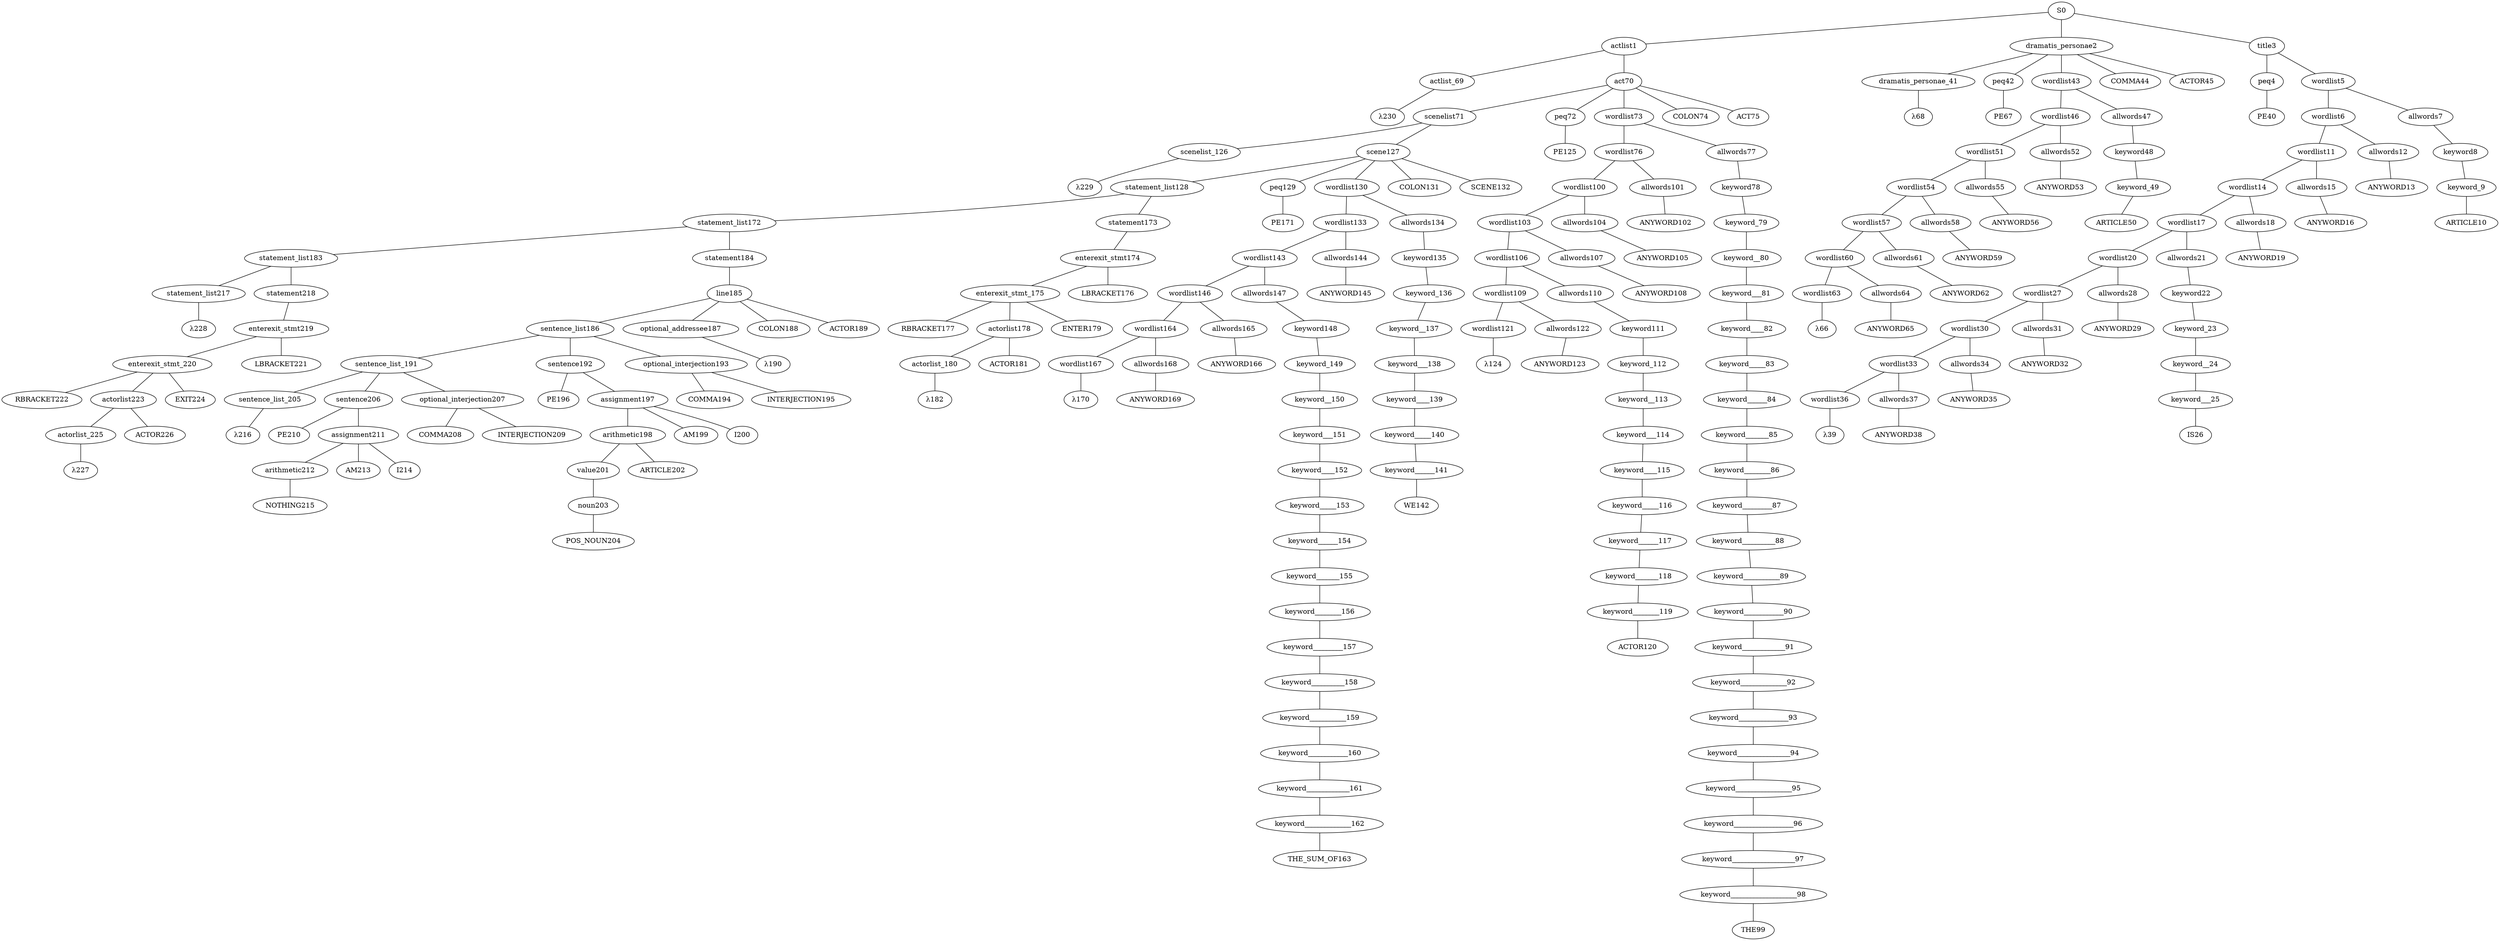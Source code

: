 strict graph {
	S0 -- actlist1
	S0 -- dramatis_personae2
	S0 -- title3

	title3 -- peq4
	title3 -- wordlist5

	wordlist5 -- wordlist6
	wordlist5 -- allwords7

	allwords7 -- keyword8

	keyword8 -- keyword_9

	keyword_9 -- ARTICLE10


	wordlist6 -- wordlist11
	wordlist6 -- allwords12

	allwords12 -- ANYWORD13


	wordlist11 -- wordlist14
	wordlist11 -- allwords15

	allwords15 -- ANYWORD16


	wordlist14 -- wordlist17
	wordlist14 -- allwords18

	allwords18 -- ANYWORD19


	wordlist17 -- wordlist20
	wordlist17 -- allwords21

	allwords21 -- keyword22

	keyword22 -- keyword_23

	keyword_23 -- keyword__24

	keyword__24 -- keyword___25

	keyword___25 -- IS26


	wordlist20 -- wordlist27
	wordlist20 -- allwords28

	allwords28 -- ANYWORD29


	wordlist27 -- wordlist30
	wordlist27 -- allwords31

	allwords31 -- ANYWORD32


	wordlist30 -- wordlist33
	wordlist30 -- allwords34

	allwords34 -- ANYWORD35


	wordlist33 -- wordlist36
	wordlist33 -- allwords37

	allwords37 -- ANYWORD38


	wordlist36 -- λ39

	peq4 -- PE40


	dramatis_personae2 -- dramatis_personae_41
	dramatis_personae2 -- peq42
	dramatis_personae2 -- wordlist43
	dramatis_personae2 -- COMMA44
	dramatis_personae2 -- ACTOR45



	wordlist43 -- wordlist46
	wordlist43 -- allwords47

	allwords47 -- keyword48

	keyword48 -- keyword_49

	keyword_49 -- ARTICLE50


	wordlist46 -- wordlist51
	wordlist46 -- allwords52

	allwords52 -- ANYWORD53


	wordlist51 -- wordlist54
	wordlist51 -- allwords55

	allwords55 -- ANYWORD56


	wordlist54 -- wordlist57
	wordlist54 -- allwords58

	allwords58 -- ANYWORD59


	wordlist57 -- wordlist60
	wordlist57 -- allwords61

	allwords61 -- ANYWORD62


	wordlist60 -- wordlist63
	wordlist60 -- allwords64

	allwords64 -- ANYWORD65


	wordlist63 -- λ66

	peq42 -- PE67


	dramatis_personae_41 -- λ68

	actlist1 -- actlist_69
	actlist1 -- act70

	act70 -- scenelist71
	act70 -- peq72
	act70 -- wordlist73
	act70 -- COLON74
	act70 -- ACT75



	wordlist73 -- wordlist76
	wordlist73 -- allwords77

	allwords77 -- keyword78

	keyword78 -- keyword_79

	keyword_79 -- keyword__80

	keyword__80 -- keyword___81

	keyword___81 -- keyword____82

	keyword____82 -- keyword_____83

	keyword_____83 -- keyword______84

	keyword______84 -- keyword_______85

	keyword_______85 -- keyword________86

	keyword________86 -- keyword_________87

	keyword_________87 -- keyword__________88

	keyword__________88 -- keyword___________89

	keyword___________89 -- keyword____________90

	keyword____________90 -- keyword_____________91

	keyword_____________91 -- keyword______________92

	keyword______________92 -- keyword_______________93

	keyword_______________93 -- keyword________________94

	keyword________________94 -- keyword_________________95

	keyword_________________95 -- keyword__________________96

	keyword__________________96 -- keyword___________________97

	keyword___________________97 -- keyword____________________98

	keyword____________________98 -- THE99


	wordlist76 -- wordlist100
	wordlist76 -- allwords101

	allwords101 -- ANYWORD102


	wordlist100 -- wordlist103
	wordlist100 -- allwords104

	allwords104 -- ANYWORD105


	wordlist103 -- wordlist106
	wordlist103 -- allwords107

	allwords107 -- ANYWORD108


	wordlist106 -- wordlist109
	wordlist106 -- allwords110

	allwords110 -- keyword111

	keyword111 -- keyword_112

	keyword_112 -- keyword__113

	keyword__113 -- keyword___114

	keyword___114 -- keyword____115

	keyword____115 -- keyword_____116

	keyword_____116 -- keyword______117

	keyword______117 -- keyword_______118

	keyword_______118 -- keyword________119

	keyword________119 -- ACTOR120


	wordlist109 -- wordlist121
	wordlist109 -- allwords122

	allwords122 -- ANYWORD123


	wordlist121 -- λ124

	peq72 -- PE125


	scenelist71 -- scenelist_126
	scenelist71 -- scene127

	scene127 -- statement_list128
	scene127 -- peq129
	scene127 -- wordlist130
	scene127 -- COLON131
	scene127 -- SCENE132



	wordlist130 -- wordlist133
	wordlist130 -- allwords134

	allwords134 -- keyword135

	keyword135 -- keyword_136

	keyword_136 -- keyword__137

	keyword__137 -- keyword___138

	keyword___138 -- keyword____139

	keyword____139 -- keyword_____140

	keyword_____140 -- keyword______141

	keyword______141 -- WE142


	wordlist133 -- wordlist143
	wordlist133 -- allwords144

	allwords144 -- ANYWORD145


	wordlist143 -- wordlist146
	wordlist143 -- allwords147

	allwords147 -- keyword148

	keyword148 -- keyword_149

	keyword_149 -- keyword__150

	keyword__150 -- keyword___151

	keyword___151 -- keyword____152

	keyword____152 -- keyword_____153

	keyword_____153 -- keyword______154

	keyword______154 -- keyword_______155

	keyword_______155 -- keyword________156

	keyword________156 -- keyword_________157

	keyword_________157 -- keyword__________158

	keyword__________158 -- keyword___________159

	keyword___________159 -- keyword____________160

	keyword____________160 -- keyword_____________161

	keyword_____________161 -- keyword______________162

	keyword______________162 -- THE_SUM_OF163


	wordlist146 -- wordlist164
	wordlist146 -- allwords165

	allwords165 -- ANYWORD166


	wordlist164 -- wordlist167
	wordlist164 -- allwords168

	allwords168 -- ANYWORD169


	wordlist167 -- λ170

	peq129 -- PE171


	statement_list128 -- statement_list172
	statement_list128 -- statement173

	statement173 -- enterexit_stmt174

	enterexit_stmt174 -- enterexit_stmt_175
	enterexit_stmt174 -- LBRACKET176


	enterexit_stmt_175 -- RBRACKET177
	enterexit_stmt_175 -- actorlist178
	enterexit_stmt_175 -- ENTER179


	actorlist178 -- actorlist_180
	actorlist178 -- ACTOR181


	actorlist_180 -- λ182


	statement_list172 -- statement_list183
	statement_list172 -- statement184

	statement184 -- line185

	line185 -- sentence_list186
	line185 -- optional_addressee187
	line185 -- COLON188
	line185 -- ACTOR189



	optional_addressee187 -- λ190

	sentence_list186 -- sentence_list_191
	sentence_list186 -- sentence192
	sentence_list186 -- optional_interjection193

	optional_interjection193 -- COMMA194
	optional_interjection193 -- INTERJECTION195



	sentence192 -- PE196
	sentence192 -- assignment197

	assignment197 -- arithmetic198
	assignment197 -- AM199
	assignment197 -- I200



	arithmetic198 -- value201
	arithmetic198 -- ARTICLE202


	value201 -- noun203

	noun203 -- POS_NOUN204



	sentence_list_191 -- sentence_list_205
	sentence_list_191 -- sentence206
	sentence_list_191 -- optional_interjection207

	optional_interjection207 -- COMMA208
	optional_interjection207 -- INTERJECTION209



	sentence206 -- PE210
	sentence206 -- assignment211

	assignment211 -- arithmetic212
	assignment211 -- AM213
	assignment211 -- I214



	arithmetic212 -- NOTHING215



	sentence_list_205 -- λ216

	statement_list183 -- statement_list217
	statement_list183 -- statement218

	statement218 -- enterexit_stmt219

	enterexit_stmt219 -- enterexit_stmt_220
	enterexit_stmt219 -- LBRACKET221


	enterexit_stmt_220 -- RBRACKET222
	enterexit_stmt_220 -- actorlist223
	enterexit_stmt_220 -- EXIT224


	actorlist223 -- actorlist_225
	actorlist223 -- ACTOR226


	actorlist_225 -- λ227


	statement_list217 -- λ228

	scenelist_126 -- λ229

	actlist_69 -- λ230


}